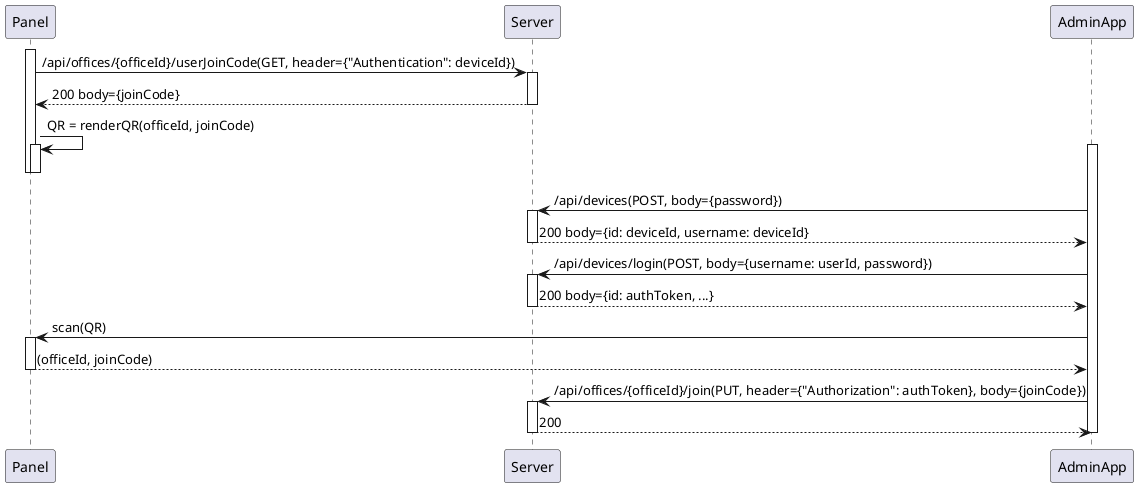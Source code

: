 @startuml
activate Panel
Panel -> Server : /api/offices/{officeId}/userJoinCode(GET, header={"Authentication": deviceId})
activate Server
Panel <-- Server : 200 body={joinCode}
deactivate Server
Panel -> Panel : QR = renderQR(officeId, joinCode)
activate Panel
deactivate Panel
deactivate Panel
activate AdminApp
AdminApp -> Server : /api/devices(POST, body={password})
activate Server
AdminApp <-- Server : 200 body={id: deviceId, username: deviceId}
deactivate Server
AdminApp -> Server : /api/devices/login(POST, body={username: userId, password})
activate Server
AdminApp <-- Server : 200 body={id: authToken, ...}
deactivate Server
AdminApp -> Panel : scan(QR)
activate Panel
AdminApp <-- Panel : (officeId, joinCode)
deactivate Panel
AdminApp -> Server : /api/offices/{officeId}/join(PUT, header={"Authorization": authToken}, body={joinCode})
activate Server
AdminApp <-- Server : 200
deactivate Server
deactivate AdminApp
@enduml
